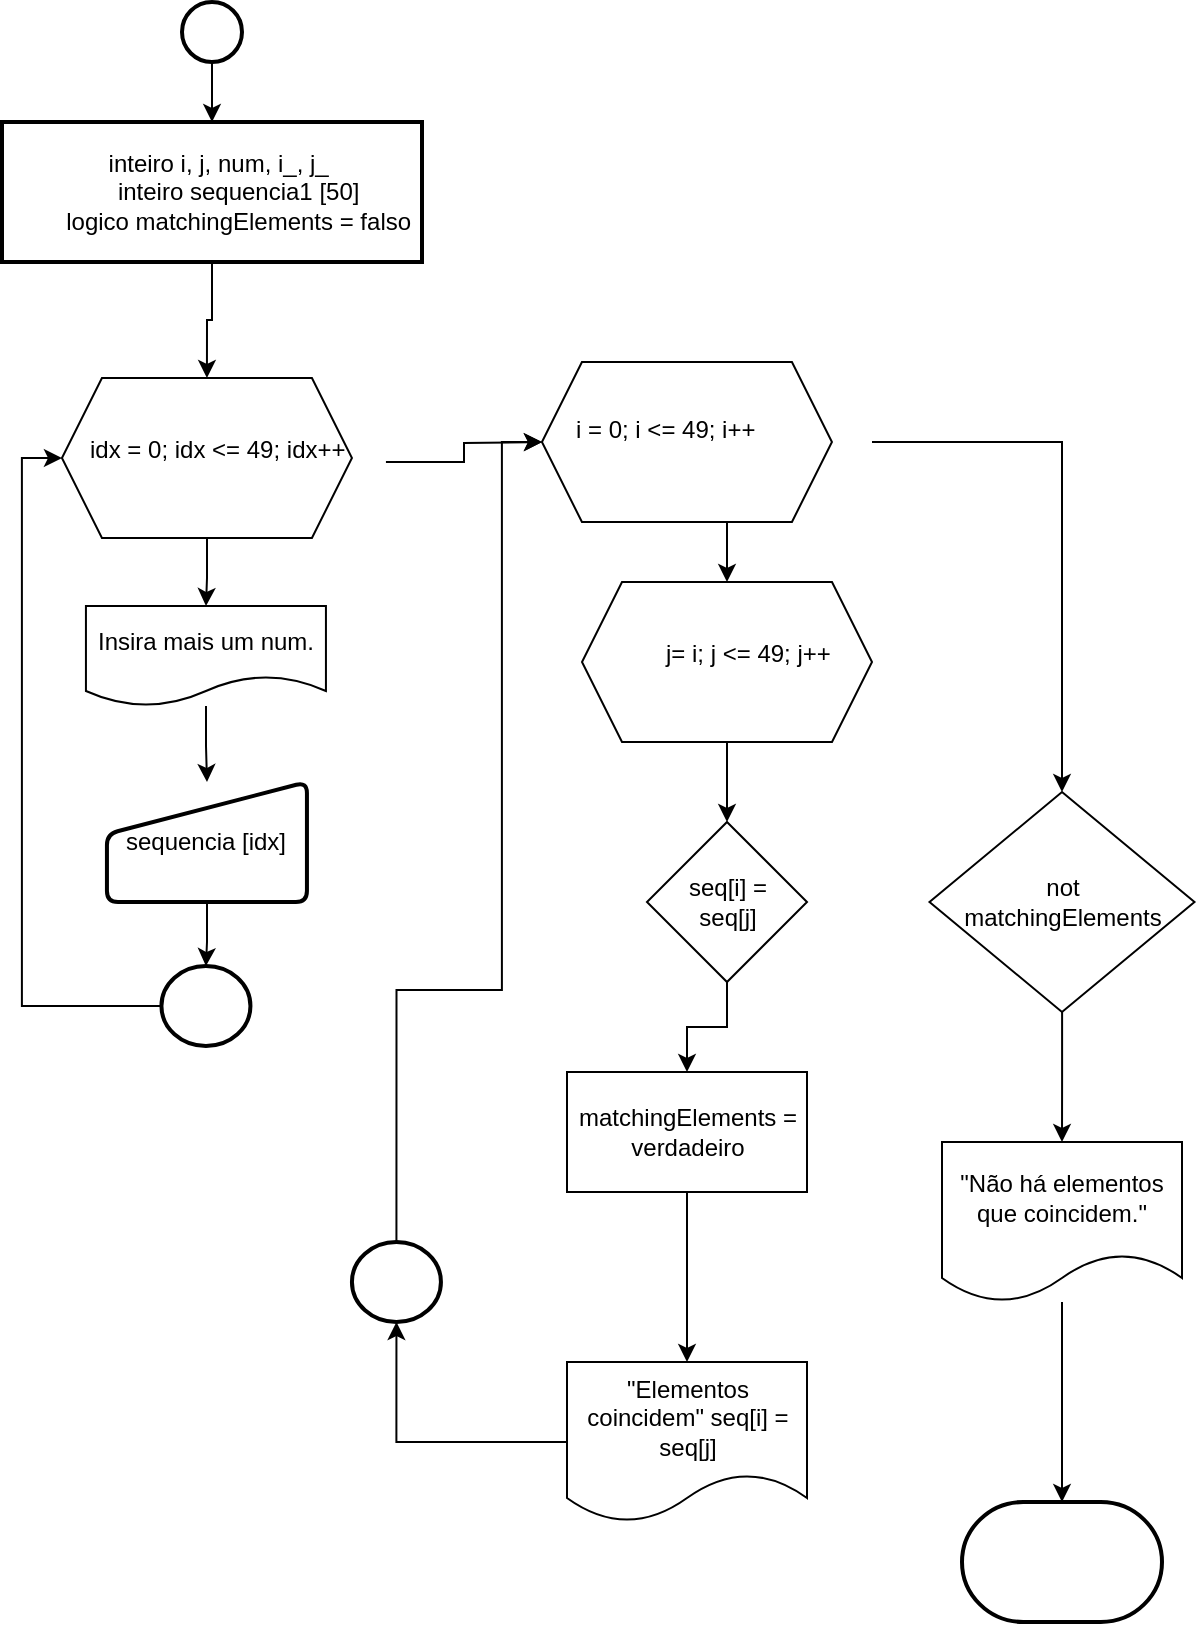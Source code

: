 <mxfile version="22.0.3" type="device">
  <diagram id="C5RBs43oDa-KdzZeNtuy" name="Page-1">
    <mxGraphModel dx="785" dy="827" grid="1" gridSize="10" guides="1" tooltips="1" connect="1" arrows="1" fold="1" page="1" pageScale="1" pageWidth="827" pageHeight="1169" math="0" shadow="0">
      <root>
        <mxCell id="WIyWlLk6GJQsqaUBKTNV-0" />
        <mxCell id="WIyWlLk6GJQsqaUBKTNV-1" parent="WIyWlLk6GJQsqaUBKTNV-0" />
        <mxCell id="gFW3YUw3t3Eu43AXeSie-1" value="" style="edgeStyle=orthogonalEdgeStyle;rounded=0;orthogonalLoop=1;jettySize=auto;html=1;" parent="WIyWlLk6GJQsqaUBKTNV-1" source="uvkjri6FY9MWjZu6di9B-1" target="gFW3YUw3t3Eu43AXeSie-0" edge="1">
          <mxGeometry relative="1" as="geometry" />
        </mxCell>
        <mxCell id="uvkjri6FY9MWjZu6di9B-1" value="" style="strokeWidth=2;html=1;shape=mxgraph.flowchart.start_2;whiteSpace=wrap;" parent="WIyWlLk6GJQsqaUBKTNV-1" vertex="1">
          <mxGeometry x="120" y="20" width="30" height="30" as="geometry" />
        </mxCell>
        <mxCell id="uvkjri6FY9MWjZu6di9B-25" style="edgeStyle=orthogonalEdgeStyle;rounded=0;orthogonalLoop=1;jettySize=auto;html=1;" parent="WIyWlLk6GJQsqaUBKTNV-1" edge="1">
          <mxGeometry relative="1" as="geometry" />
        </mxCell>
        <mxCell id="vmr1aMFzi46B_T9mpgOL-172" style="edgeStyle=orthogonalEdgeStyle;rounded=0;orthogonalLoop=1;jettySize=auto;html=1;exitX=0.5;exitY=1;exitDx=0;exitDy=0;entryX=0.5;entryY=0;entryDx=0;entryDy=0;" edge="1" parent="WIyWlLk6GJQsqaUBKTNV-1" source="gFW3YUw3t3Eu43AXeSie-0" target="vmr1aMFzi46B_T9mpgOL-121">
          <mxGeometry relative="1" as="geometry" />
        </mxCell>
        <mxCell id="gFW3YUw3t3Eu43AXeSie-0" value="&amp;nbsp;&amp;nbsp;inteiro i, j, num, i_, j_&lt;div&gt;&amp;nbsp; &amp;nbsp; &amp;nbsp; &amp;nbsp; inteiro sequencia1 [50]&lt;/div&gt;&lt;div&gt;&amp;nbsp; &amp;nbsp; &amp;nbsp; &amp;nbsp; logico matchingElements = falso&lt;/div&gt;" style="whiteSpace=wrap;html=1;strokeWidth=2;" parent="WIyWlLk6GJQsqaUBKTNV-1" vertex="1">
          <mxGeometry x="30" y="80" width="210" height="70" as="geometry" />
        </mxCell>
        <mxCell id="vmr1aMFzi46B_T9mpgOL-120" value="" style="edgeStyle=orthogonalEdgeStyle;rounded=0;orthogonalLoop=1;jettySize=auto;html=1;" edge="1" parent="WIyWlLk6GJQsqaUBKTNV-1" source="vmr1aMFzi46B_T9mpgOL-121" target="vmr1aMFzi46B_T9mpgOL-123">
          <mxGeometry relative="1" as="geometry" />
        </mxCell>
        <mxCell id="vmr1aMFzi46B_T9mpgOL-121" value="" style="shape=hexagon;perimeter=hexagonPerimeter2;whiteSpace=wrap;html=1;fixedSize=1;" vertex="1" parent="WIyWlLk6GJQsqaUBKTNV-1">
          <mxGeometry x="59.97" y="208" width="145" height="80" as="geometry" />
        </mxCell>
        <mxCell id="vmr1aMFzi46B_T9mpgOL-122" style="edgeStyle=orthogonalEdgeStyle;rounded=0;orthogonalLoop=1;jettySize=auto;html=1;" edge="1" parent="WIyWlLk6GJQsqaUBKTNV-1" source="vmr1aMFzi46B_T9mpgOL-123" target="vmr1aMFzi46B_T9mpgOL-125">
          <mxGeometry relative="1" as="geometry" />
        </mxCell>
        <mxCell id="vmr1aMFzi46B_T9mpgOL-123" value="Insira mais um num." style="shape=document;whiteSpace=wrap;html=1;boundedLbl=1;" vertex="1" parent="WIyWlLk6GJQsqaUBKTNV-1">
          <mxGeometry x="71.97" y="322" width="120" height="50" as="geometry" />
        </mxCell>
        <mxCell id="vmr1aMFzi46B_T9mpgOL-124" value="" style="edgeStyle=orthogonalEdgeStyle;rounded=0;orthogonalLoop=1;jettySize=auto;html=1;" edge="1" parent="WIyWlLk6GJQsqaUBKTNV-1" source="vmr1aMFzi46B_T9mpgOL-125" target="vmr1aMFzi46B_T9mpgOL-127">
          <mxGeometry relative="1" as="geometry" />
        </mxCell>
        <mxCell id="vmr1aMFzi46B_T9mpgOL-125" value="sequencia [idx]" style="html=1;strokeWidth=2;shape=manualInput;whiteSpace=wrap;rounded=1;size=26;arcSize=11;" vertex="1" parent="WIyWlLk6GJQsqaUBKTNV-1">
          <mxGeometry x="82.47" y="410" width="100" height="60" as="geometry" />
        </mxCell>
        <mxCell id="vmr1aMFzi46B_T9mpgOL-126" style="edgeStyle=orthogonalEdgeStyle;rounded=0;orthogonalLoop=1;jettySize=auto;html=1;entryX=0;entryY=0.5;entryDx=0;entryDy=0;" edge="1" parent="WIyWlLk6GJQsqaUBKTNV-1" source="vmr1aMFzi46B_T9mpgOL-127" target="vmr1aMFzi46B_T9mpgOL-121">
          <mxGeometry relative="1" as="geometry">
            <Array as="points">
              <mxPoint x="39.97" y="522" />
              <mxPoint x="39.97" y="248" />
            </Array>
          </mxGeometry>
        </mxCell>
        <mxCell id="vmr1aMFzi46B_T9mpgOL-127" value="" style="ellipse;whiteSpace=wrap;html=1;strokeWidth=2;rounded=1;arcSize=11;" vertex="1" parent="WIyWlLk6GJQsqaUBKTNV-1">
          <mxGeometry x="109.72" y="502" width="44.5" height="40" as="geometry" />
        </mxCell>
        <mxCell id="vmr1aMFzi46B_T9mpgOL-202" style="edgeStyle=orthogonalEdgeStyle;rounded=0;orthogonalLoop=1;jettySize=auto;html=1;" edge="1" parent="WIyWlLk6GJQsqaUBKTNV-1" source="vmr1aMFzi46B_T9mpgOL-129">
          <mxGeometry relative="1" as="geometry">
            <mxPoint x="300" y="240" as="targetPoint" />
          </mxGeometry>
        </mxCell>
        <mxCell id="vmr1aMFzi46B_T9mpgOL-129" value="idx = 0; idx &lt;= 49; idx++" style="text;whiteSpace=wrap;" vertex="1" parent="WIyWlLk6GJQsqaUBKTNV-1">
          <mxGeometry x="71.97" y="230" width="150" height="40" as="geometry" />
        </mxCell>
        <mxCell id="vmr1aMFzi46B_T9mpgOL-184" style="edgeStyle=orthogonalEdgeStyle;rounded=0;orthogonalLoop=1;jettySize=auto;html=1;exitX=0.5;exitY=1;exitDx=0;exitDy=0;entryX=0.5;entryY=0;entryDx=0;entryDy=0;" edge="1" parent="WIyWlLk6GJQsqaUBKTNV-1" source="vmr1aMFzi46B_T9mpgOL-174" target="vmr1aMFzi46B_T9mpgOL-182">
          <mxGeometry relative="1" as="geometry" />
        </mxCell>
        <mxCell id="vmr1aMFzi46B_T9mpgOL-174" value="" style="shape=hexagon;perimeter=hexagonPerimeter2;whiteSpace=wrap;html=1;fixedSize=1;" vertex="1" parent="WIyWlLk6GJQsqaUBKTNV-1">
          <mxGeometry x="299.97" y="200" width="145" height="80" as="geometry" />
        </mxCell>
        <mxCell id="vmr1aMFzi46B_T9mpgOL-179" style="edgeStyle=orthogonalEdgeStyle;rounded=0;orthogonalLoop=1;jettySize=auto;html=1;entryX=0;entryY=0.5;entryDx=0;entryDy=0;" edge="1" parent="WIyWlLk6GJQsqaUBKTNV-1" source="vmr1aMFzi46B_T9mpgOL-180" target="vmr1aMFzi46B_T9mpgOL-174">
          <mxGeometry relative="1" as="geometry">
            <Array as="points">
              <mxPoint x="279.97" y="514" />
              <mxPoint x="279.97" y="240" />
            </Array>
          </mxGeometry>
        </mxCell>
        <mxCell id="vmr1aMFzi46B_T9mpgOL-180" value="" style="ellipse;whiteSpace=wrap;html=1;strokeWidth=2;rounded=1;arcSize=11;" vertex="1" parent="WIyWlLk6GJQsqaUBKTNV-1">
          <mxGeometry x="204.97" y="640" width="44.5" height="40" as="geometry" />
        </mxCell>
        <mxCell id="vmr1aMFzi46B_T9mpgOL-199" style="edgeStyle=orthogonalEdgeStyle;rounded=0;orthogonalLoop=1;jettySize=auto;html=1;exitX=1;exitY=0.5;exitDx=0;exitDy=0;entryX=0.5;entryY=0;entryDx=0;entryDy=0;" edge="1" parent="WIyWlLk6GJQsqaUBKTNV-1" source="vmr1aMFzi46B_T9mpgOL-181" target="vmr1aMFzi46B_T9mpgOL-194">
          <mxGeometry relative="1" as="geometry" />
        </mxCell>
        <mxCell id="vmr1aMFzi46B_T9mpgOL-181" value="i = 0; i &lt;= 49; i++" style="text;whiteSpace=wrap;" vertex="1" parent="WIyWlLk6GJQsqaUBKTNV-1">
          <mxGeometry x="315" y="220" width="150" height="40" as="geometry" />
        </mxCell>
        <mxCell id="vmr1aMFzi46B_T9mpgOL-188" value="" style="edgeStyle=orthogonalEdgeStyle;rounded=0;orthogonalLoop=1;jettySize=auto;html=1;" edge="1" parent="WIyWlLk6GJQsqaUBKTNV-1" source="vmr1aMFzi46B_T9mpgOL-182" target="vmr1aMFzi46B_T9mpgOL-187">
          <mxGeometry relative="1" as="geometry" />
        </mxCell>
        <mxCell id="vmr1aMFzi46B_T9mpgOL-182" value="" style="shape=hexagon;perimeter=hexagonPerimeter2;whiteSpace=wrap;html=1;fixedSize=1;" vertex="1" parent="WIyWlLk6GJQsqaUBKTNV-1">
          <mxGeometry x="320" y="310" width="145" height="80" as="geometry" />
        </mxCell>
        <mxCell id="vmr1aMFzi46B_T9mpgOL-183" value="j= i; j &lt;= 49; j++" style="text;whiteSpace=wrap;" vertex="1" parent="WIyWlLk6GJQsqaUBKTNV-1">
          <mxGeometry x="360" y="332" width="150" height="40" as="geometry" />
        </mxCell>
        <mxCell id="vmr1aMFzi46B_T9mpgOL-190" value="" style="edgeStyle=orthogonalEdgeStyle;rounded=0;orthogonalLoop=1;jettySize=auto;html=1;" edge="1" parent="WIyWlLk6GJQsqaUBKTNV-1" source="vmr1aMFzi46B_T9mpgOL-187" target="vmr1aMFzi46B_T9mpgOL-189">
          <mxGeometry relative="1" as="geometry" />
        </mxCell>
        <mxCell id="vmr1aMFzi46B_T9mpgOL-187" value="seq[i] = &lt;br&gt;seq[j]" style="rhombus;whiteSpace=wrap;html=1;" vertex="1" parent="WIyWlLk6GJQsqaUBKTNV-1">
          <mxGeometry x="352.5" y="430" width="80" height="80" as="geometry" />
        </mxCell>
        <mxCell id="vmr1aMFzi46B_T9mpgOL-192" value="" style="edgeStyle=orthogonalEdgeStyle;rounded=0;orthogonalLoop=1;jettySize=auto;html=1;" edge="1" parent="WIyWlLk6GJQsqaUBKTNV-1" source="vmr1aMFzi46B_T9mpgOL-189" target="vmr1aMFzi46B_T9mpgOL-191">
          <mxGeometry relative="1" as="geometry" />
        </mxCell>
        <mxCell id="vmr1aMFzi46B_T9mpgOL-189" value="matchingElements = verdadeiro" style="whiteSpace=wrap;html=1;" vertex="1" parent="WIyWlLk6GJQsqaUBKTNV-1">
          <mxGeometry x="312.5" y="555" width="120" height="60" as="geometry" />
        </mxCell>
        <mxCell id="vmr1aMFzi46B_T9mpgOL-198" style="edgeStyle=orthogonalEdgeStyle;rounded=0;orthogonalLoop=1;jettySize=auto;html=1;entryX=0.5;entryY=1;entryDx=0;entryDy=0;" edge="1" parent="WIyWlLk6GJQsqaUBKTNV-1" source="vmr1aMFzi46B_T9mpgOL-191" target="vmr1aMFzi46B_T9mpgOL-180">
          <mxGeometry relative="1" as="geometry" />
        </mxCell>
        <mxCell id="vmr1aMFzi46B_T9mpgOL-191" value="&quot;Elementos coincidem&quot; seq[i] =&lt;br&gt;seq[j]" style="shape=document;whiteSpace=wrap;html=1;boundedLbl=1;" vertex="1" parent="WIyWlLk6GJQsqaUBKTNV-1">
          <mxGeometry x="312.5" y="700" width="120" height="80" as="geometry" />
        </mxCell>
        <mxCell id="vmr1aMFzi46B_T9mpgOL-197" value="" style="edgeStyle=orthogonalEdgeStyle;rounded=0;orthogonalLoop=1;jettySize=auto;html=1;" edge="1" parent="WIyWlLk6GJQsqaUBKTNV-1" source="vmr1aMFzi46B_T9mpgOL-194" target="vmr1aMFzi46B_T9mpgOL-196">
          <mxGeometry relative="1" as="geometry" />
        </mxCell>
        <mxCell id="vmr1aMFzi46B_T9mpgOL-194" value="not&lt;br&gt;matchingElements" style="rhombus;whiteSpace=wrap;html=1;" vertex="1" parent="WIyWlLk6GJQsqaUBKTNV-1">
          <mxGeometry x="493.75" y="415" width="132.5" height="110" as="geometry" />
        </mxCell>
        <mxCell id="vmr1aMFzi46B_T9mpgOL-196" value="&quot;Não há elementos que coincidem.&quot;" style="shape=document;whiteSpace=wrap;html=1;boundedLbl=1;" vertex="1" parent="WIyWlLk6GJQsqaUBKTNV-1">
          <mxGeometry x="500" y="590" width="120" height="80" as="geometry" />
        </mxCell>
        <mxCell id="vmr1aMFzi46B_T9mpgOL-200" value="" style="strokeWidth=2;html=1;shape=mxgraph.flowchart.terminator;whiteSpace=wrap;" vertex="1" parent="WIyWlLk6GJQsqaUBKTNV-1">
          <mxGeometry x="510" y="770" width="100" height="60" as="geometry" />
        </mxCell>
        <mxCell id="vmr1aMFzi46B_T9mpgOL-201" style="edgeStyle=orthogonalEdgeStyle;rounded=0;orthogonalLoop=1;jettySize=auto;html=1;entryX=0.5;entryY=0;entryDx=0;entryDy=0;entryPerimeter=0;" edge="1" parent="WIyWlLk6GJQsqaUBKTNV-1" source="vmr1aMFzi46B_T9mpgOL-196" target="vmr1aMFzi46B_T9mpgOL-200">
          <mxGeometry relative="1" as="geometry" />
        </mxCell>
      </root>
    </mxGraphModel>
  </diagram>
</mxfile>
